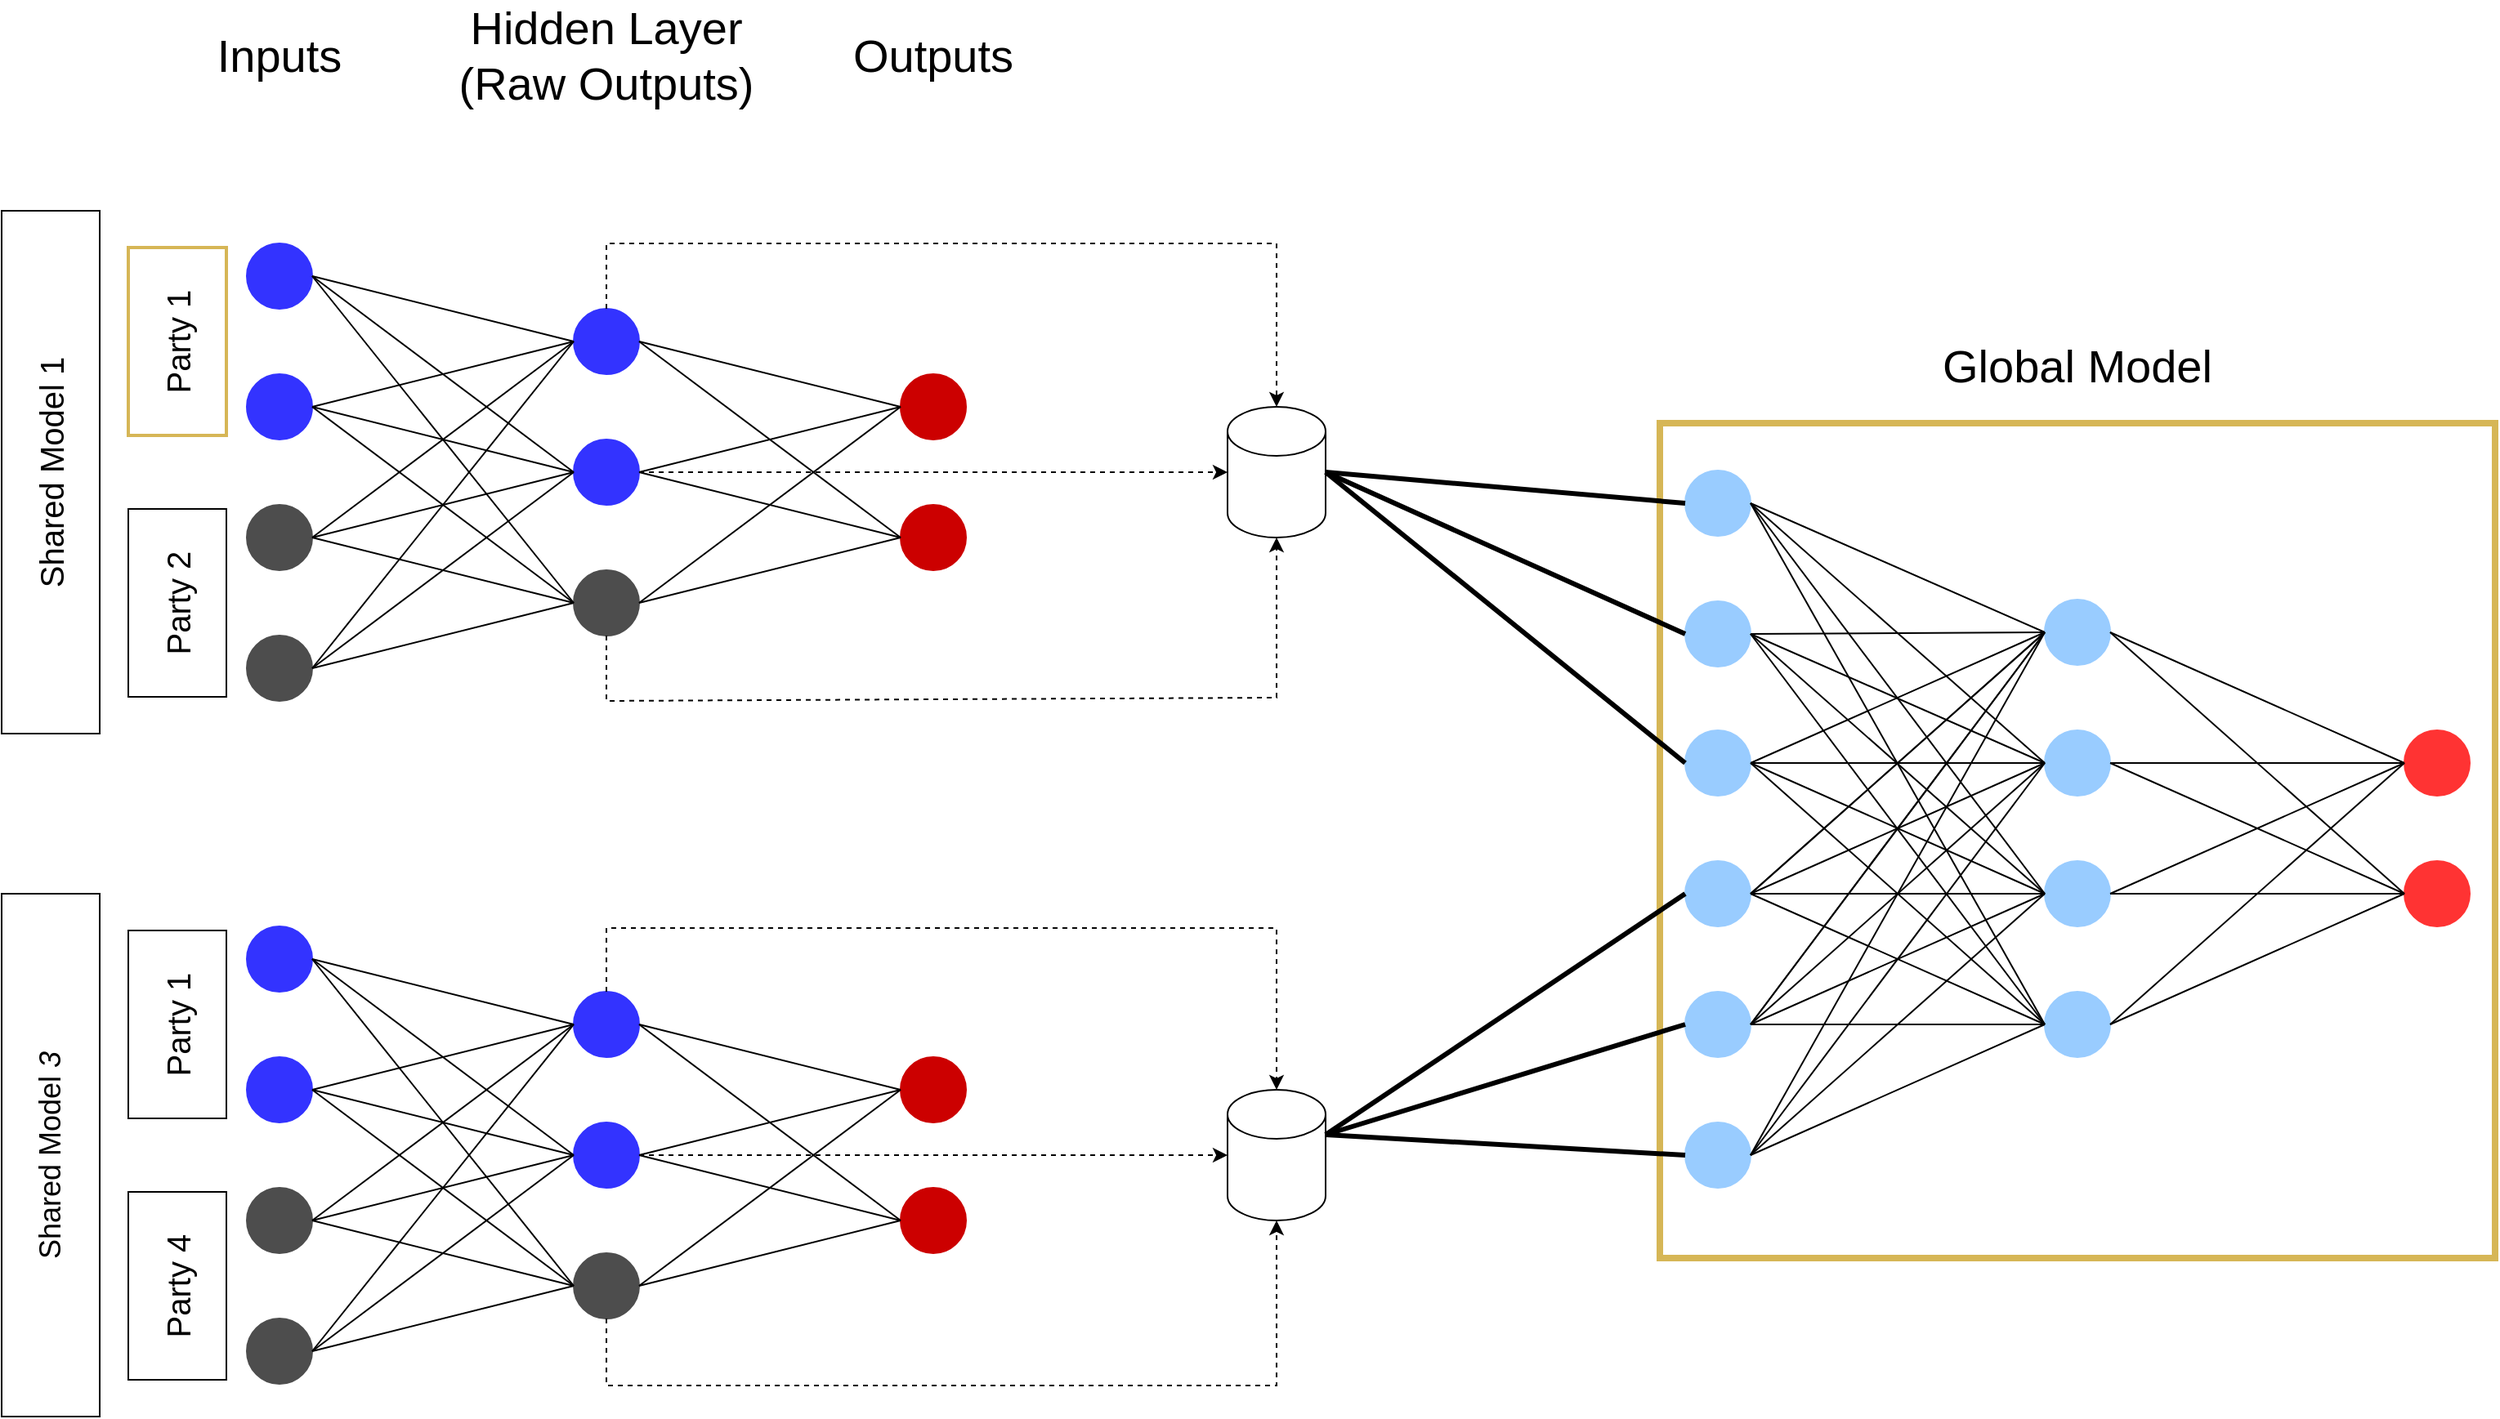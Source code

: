 <mxfile version="26.0.16">
  <diagram name="Page-1" id="Dd2k6ZitIPzUoGSmlqJK">
    <mxGraphModel dx="3420" dy="2307" grid="1" gridSize="10" guides="1" tooltips="1" connect="1" arrows="1" fold="1" page="1" pageScale="1" pageWidth="827" pageHeight="1169" math="0" shadow="0">
      <root>
        <mxCell id="0" />
        <mxCell id="1" parent="0" />
        <mxCell id="fZSX2Tx-VuzL_oRfiSZg-1" value="" style="ellipse;whiteSpace=wrap;html=1;aspect=fixed;strokeColor=#4D4D4D;fillColor=#4D4D4D;" parent="1" vertex="1">
          <mxGeometry x="160" y="499" width="40" height="40" as="geometry" />
        </mxCell>
        <mxCell id="fZSX2Tx-VuzL_oRfiSZg-3" value="" style="ellipse;whiteSpace=wrap;html=1;aspect=fixed;strokeColor=#3333FF;fillColor=#3333FF;" parent="1" vertex="1">
          <mxGeometry x="160" y="339" width="40" height="40" as="geometry" />
        </mxCell>
        <mxCell id="fZSX2Tx-VuzL_oRfiSZg-4" value="" style="ellipse;whiteSpace=wrap;html=1;aspect=fixed;strokeColor=#3333FF;fillColor=#3333FF;" parent="1" vertex="1">
          <mxGeometry x="160" y="419" width="40" height="40" as="geometry" />
        </mxCell>
        <mxCell id="fZSX2Tx-VuzL_oRfiSZg-5" value="" style="ellipse;whiteSpace=wrap;html=1;aspect=fixed;strokeColor=#4D4D4D;fillColor=#4D4D4D;" parent="1" vertex="1">
          <mxGeometry x="160" y="579" width="40" height="40" as="geometry" />
        </mxCell>
        <mxCell id="fZSX2Tx-VuzL_oRfiSZg-7" value="" style="ellipse;whiteSpace=wrap;html=1;aspect=fixed;strokeColor=#3333FF;fillColor=#3333FF;" parent="1" vertex="1">
          <mxGeometry x="360" y="459" width="40" height="40" as="geometry" />
        </mxCell>
        <mxCell id="fZSX2Tx-VuzL_oRfiSZg-8" value="" style="ellipse;whiteSpace=wrap;html=1;aspect=fixed;strokeColor=#3333FF;fillColor=#3333FF;" parent="1" vertex="1">
          <mxGeometry x="360" y="379" width="40" height="40" as="geometry" />
        </mxCell>
        <mxCell id="fZSX2Tx-VuzL_oRfiSZg-10" value="" style="ellipse;whiteSpace=wrap;html=1;aspect=fixed;strokeColor=#4D4D4D;fillColor=#4D4D4D;" parent="1" vertex="1">
          <mxGeometry x="360" y="539" width="40" height="40" as="geometry" />
        </mxCell>
        <mxCell id="fZSX2Tx-VuzL_oRfiSZg-11" value="" style="ellipse;whiteSpace=wrap;html=1;aspect=fixed;strokeColor=#CC0000;fillColor=#CC0000;" parent="1" vertex="1">
          <mxGeometry x="560" y="419" width="40" height="40" as="geometry" />
        </mxCell>
        <mxCell id="fZSX2Tx-VuzL_oRfiSZg-12" value="" style="ellipse;whiteSpace=wrap;html=1;aspect=fixed;strokeColor=#CC0000;fillColor=#CC0000;" parent="1" vertex="1">
          <mxGeometry x="560" y="499" width="40" height="40" as="geometry" />
        </mxCell>
        <mxCell id="fZSX2Tx-VuzL_oRfiSZg-13" style="rounded=0;orthogonalLoop=1;jettySize=auto;html=1;exitX=1;exitY=0.5;exitDx=0;exitDy=0;entryX=0;entryY=0.5;entryDx=0;entryDy=0;endArrow=none;startFill=0;" parent="1" source="fZSX2Tx-VuzL_oRfiSZg-3" target="fZSX2Tx-VuzL_oRfiSZg-8" edge="1">
          <mxGeometry relative="1" as="geometry">
            <mxPoint x="210" y="369" as="sourcePoint" />
            <mxPoint x="330" y="329" as="targetPoint" />
          </mxGeometry>
        </mxCell>
        <mxCell id="fZSX2Tx-VuzL_oRfiSZg-14" style="rounded=0;orthogonalLoop=1;jettySize=auto;html=1;exitX=1;exitY=0.5;exitDx=0;exitDy=0;entryX=0;entryY=0.5;entryDx=0;entryDy=0;endArrow=none;startFill=0;" parent="1" source="fZSX2Tx-VuzL_oRfiSZg-3" target="fZSX2Tx-VuzL_oRfiSZg-7" edge="1">
          <mxGeometry relative="1" as="geometry">
            <mxPoint x="210" y="369" as="sourcePoint" />
            <mxPoint x="330" y="409" as="targetPoint" />
          </mxGeometry>
        </mxCell>
        <mxCell id="fZSX2Tx-VuzL_oRfiSZg-17" style="rounded=0;orthogonalLoop=1;jettySize=auto;html=1;exitX=1;exitY=0.5;exitDx=0;exitDy=0;entryX=0;entryY=0.5;entryDx=0;entryDy=0;endArrow=none;startFill=0;" parent="1" source="fZSX2Tx-VuzL_oRfiSZg-3" target="fZSX2Tx-VuzL_oRfiSZg-10" edge="1">
          <mxGeometry relative="1" as="geometry">
            <mxPoint x="230" y="389" as="sourcePoint" />
            <mxPoint x="350" y="509" as="targetPoint" />
          </mxGeometry>
        </mxCell>
        <mxCell id="fZSX2Tx-VuzL_oRfiSZg-18" style="rounded=0;orthogonalLoop=1;jettySize=auto;html=1;exitX=0;exitY=0.5;exitDx=0;exitDy=0;entryX=1;entryY=0.5;entryDx=0;entryDy=0;endArrow=none;startFill=0;" parent="1" source="fZSX2Tx-VuzL_oRfiSZg-8" target="fZSX2Tx-VuzL_oRfiSZg-1" edge="1">
          <mxGeometry relative="1" as="geometry">
            <mxPoint x="240" y="399" as="sourcePoint" />
            <mxPoint x="360" y="519" as="targetPoint" />
          </mxGeometry>
        </mxCell>
        <mxCell id="fZSX2Tx-VuzL_oRfiSZg-20" style="rounded=0;orthogonalLoop=1;jettySize=auto;html=1;exitX=0;exitY=0.5;exitDx=0;exitDy=0;entryX=1;entryY=0.5;entryDx=0;entryDy=0;endArrow=none;startFill=0;" parent="1" source="fZSX2Tx-VuzL_oRfiSZg-8" target="fZSX2Tx-VuzL_oRfiSZg-5" edge="1">
          <mxGeometry relative="1" as="geometry">
            <mxPoint x="330" y="329" as="sourcePoint" />
            <mxPoint x="210" y="609" as="targetPoint" />
          </mxGeometry>
        </mxCell>
        <mxCell id="fZSX2Tx-VuzL_oRfiSZg-22" style="rounded=0;orthogonalLoop=1;jettySize=auto;html=1;exitX=0;exitY=0.5;exitDx=0;exitDy=0;endArrow=none;startFill=0;entryX=1;entryY=0.5;entryDx=0;entryDy=0;" parent="1" source="fZSX2Tx-VuzL_oRfiSZg-7" target="fZSX2Tx-VuzL_oRfiSZg-5" edge="1">
          <mxGeometry relative="1" as="geometry">
            <mxPoint x="340" y="419" as="sourcePoint" />
            <mxPoint x="200" y="599" as="targetPoint" />
          </mxGeometry>
        </mxCell>
        <mxCell id="fZSX2Tx-VuzL_oRfiSZg-23" style="rounded=0;orthogonalLoop=1;jettySize=auto;html=1;exitX=0;exitY=0.5;exitDx=0;exitDy=0;entryX=1;entryY=0.5;entryDx=0;entryDy=0;endArrow=none;startFill=0;" parent="1" source="fZSX2Tx-VuzL_oRfiSZg-7" target="fZSX2Tx-VuzL_oRfiSZg-1" edge="1">
          <mxGeometry relative="1" as="geometry">
            <mxPoint x="330" y="409" as="sourcePoint" />
            <mxPoint x="210" y="529" as="targetPoint" />
          </mxGeometry>
        </mxCell>
        <mxCell id="fZSX2Tx-VuzL_oRfiSZg-25" style="rounded=0;orthogonalLoop=1;jettySize=auto;html=1;exitX=1;exitY=0.5;exitDx=0;exitDy=0;endArrow=none;startFill=0;entryX=0;entryY=0.5;entryDx=0;entryDy=0;" parent="1" source="fZSX2Tx-VuzL_oRfiSZg-4" target="fZSX2Tx-VuzL_oRfiSZg-8" edge="1">
          <mxGeometry relative="1" as="geometry">
            <mxPoint x="210" y="449" as="sourcePoint" />
            <mxPoint x="330" y="329" as="targetPoint" />
          </mxGeometry>
        </mxCell>
        <mxCell id="fZSX2Tx-VuzL_oRfiSZg-26" style="rounded=0;orthogonalLoop=1;jettySize=auto;html=1;exitX=1;exitY=0.5;exitDx=0;exitDy=0;endArrow=none;startFill=0;entryX=0;entryY=0.5;entryDx=0;entryDy=0;" parent="1" source="fZSX2Tx-VuzL_oRfiSZg-4" target="fZSX2Tx-VuzL_oRfiSZg-7" edge="1">
          <mxGeometry relative="1" as="geometry">
            <mxPoint x="210" y="449" as="sourcePoint" />
            <mxPoint x="330" y="409" as="targetPoint" />
          </mxGeometry>
        </mxCell>
        <mxCell id="fZSX2Tx-VuzL_oRfiSZg-27" style="rounded=0;orthogonalLoop=1;jettySize=auto;html=1;exitX=1;exitY=0.5;exitDx=0;exitDy=0;endArrow=none;startFill=0;entryX=0;entryY=0.5;entryDx=0;entryDy=0;" parent="1" source="fZSX2Tx-VuzL_oRfiSZg-4" target="fZSX2Tx-VuzL_oRfiSZg-10" edge="1">
          <mxGeometry relative="1" as="geometry">
            <mxPoint x="210" y="449" as="sourcePoint" />
            <mxPoint x="330" y="489" as="targetPoint" />
          </mxGeometry>
        </mxCell>
        <mxCell id="fZSX2Tx-VuzL_oRfiSZg-29" style="rounded=0;orthogonalLoop=1;jettySize=auto;html=1;endArrow=none;startFill=0;entryX=1;entryY=0.5;entryDx=0;entryDy=0;exitX=0;exitY=0.5;exitDx=0;exitDy=0;" parent="1" source="fZSX2Tx-VuzL_oRfiSZg-10" target="fZSX2Tx-VuzL_oRfiSZg-5" edge="1">
          <mxGeometry relative="1" as="geometry">
            <mxPoint x="330" y="649" as="sourcePoint" />
            <mxPoint x="200" y="599" as="targetPoint" />
          </mxGeometry>
        </mxCell>
        <mxCell id="fZSX2Tx-VuzL_oRfiSZg-30" style="rounded=0;orthogonalLoop=1;jettySize=auto;html=1;exitX=0;exitY=0.5;exitDx=0;exitDy=0;entryX=1;entryY=0.5;entryDx=0;entryDy=0;endArrow=none;startFill=0;" parent="1" source="fZSX2Tx-VuzL_oRfiSZg-10" target="fZSX2Tx-VuzL_oRfiSZg-1" edge="1">
          <mxGeometry relative="1" as="geometry">
            <mxPoint x="330" y="489" as="sourcePoint" />
            <mxPoint x="210" y="529" as="targetPoint" />
          </mxGeometry>
        </mxCell>
        <mxCell id="fZSX2Tx-VuzL_oRfiSZg-34" style="rounded=0;orthogonalLoop=1;jettySize=auto;html=1;exitX=1;exitY=0.5;exitDx=0;exitDy=0;entryX=0;entryY=0.5;entryDx=0;entryDy=0;endArrow=none;startFill=0;" parent="1" source="fZSX2Tx-VuzL_oRfiSZg-8" target="fZSX2Tx-VuzL_oRfiSZg-11" edge="1">
          <mxGeometry relative="1" as="geometry">
            <mxPoint x="410" y="329" as="sourcePoint" />
            <mxPoint x="530" y="529" as="targetPoint" />
          </mxGeometry>
        </mxCell>
        <mxCell id="fZSX2Tx-VuzL_oRfiSZg-35" style="rounded=0;orthogonalLoop=1;jettySize=auto;html=1;exitX=1;exitY=0.5;exitDx=0;exitDy=0;entryX=0;entryY=0.5;entryDx=0;entryDy=0;endArrow=none;startFill=0;" parent="1" source="fZSX2Tx-VuzL_oRfiSZg-8" target="fZSX2Tx-VuzL_oRfiSZg-12" edge="1">
          <mxGeometry relative="1" as="geometry">
            <mxPoint x="410" y="409" as="sourcePoint" />
            <mxPoint x="530" y="449" as="targetPoint" />
          </mxGeometry>
        </mxCell>
        <mxCell id="fZSX2Tx-VuzL_oRfiSZg-36" style="rounded=0;orthogonalLoop=1;jettySize=auto;html=1;exitX=1;exitY=0.5;exitDx=0;exitDy=0;entryX=0;entryY=0.5;entryDx=0;entryDy=0;endArrow=none;startFill=0;" parent="1" source="fZSX2Tx-VuzL_oRfiSZg-7" target="fZSX2Tx-VuzL_oRfiSZg-11" edge="1">
          <mxGeometry relative="1" as="geometry">
            <mxPoint x="410" y="409" as="sourcePoint" />
            <mxPoint x="530" y="529" as="targetPoint" />
          </mxGeometry>
        </mxCell>
        <mxCell id="fZSX2Tx-VuzL_oRfiSZg-37" style="rounded=0;orthogonalLoop=1;jettySize=auto;html=1;exitX=1;exitY=0.5;exitDx=0;exitDy=0;entryX=0;entryY=0.5;entryDx=0;entryDy=0;endArrow=none;startFill=0;" parent="1" source="fZSX2Tx-VuzL_oRfiSZg-10" target="fZSX2Tx-VuzL_oRfiSZg-12" edge="1">
          <mxGeometry relative="1" as="geometry">
            <mxPoint x="410" y="489" as="sourcePoint" />
            <mxPoint x="530" y="449" as="targetPoint" />
          </mxGeometry>
        </mxCell>
        <mxCell id="fZSX2Tx-VuzL_oRfiSZg-38" style="rounded=0;orthogonalLoop=1;jettySize=auto;html=1;exitX=1;exitY=0.5;exitDx=0;exitDy=0;entryX=0;entryY=0.5;entryDx=0;entryDy=0;endArrow=none;startFill=0;" parent="1" source="fZSX2Tx-VuzL_oRfiSZg-10" target="fZSX2Tx-VuzL_oRfiSZg-11" edge="1">
          <mxGeometry relative="1" as="geometry">
            <mxPoint x="410" y="569" as="sourcePoint" />
            <mxPoint x="530" y="529" as="targetPoint" />
          </mxGeometry>
        </mxCell>
        <mxCell id="fZSX2Tx-VuzL_oRfiSZg-39" style="rounded=0;orthogonalLoop=1;jettySize=auto;html=1;exitX=1;exitY=0.5;exitDx=0;exitDy=0;entryX=0;entryY=0.5;entryDx=0;entryDy=0;endArrow=none;startFill=0;" parent="1" source="fZSX2Tx-VuzL_oRfiSZg-7" target="fZSX2Tx-VuzL_oRfiSZg-12" edge="1">
          <mxGeometry relative="1" as="geometry">
            <mxPoint x="410" y="489" as="sourcePoint" />
            <mxPoint x="530" y="449" as="targetPoint" />
          </mxGeometry>
        </mxCell>
        <mxCell id="fZSX2Tx-VuzL_oRfiSZg-42" value="&lt;font style=&quot;font-size: 20px;&quot;&gt;Shared Model 1&lt;/font&gt;" style="rounded=0;whiteSpace=wrap;html=1;rotation=-90;" parent="1" vertex="1">
          <mxGeometry x="-120" y="449" width="320" height="60" as="geometry" />
        </mxCell>
        <mxCell id="fZSX2Tx-VuzL_oRfiSZg-43" value="&lt;font style=&quot;font-size: 20px;&quot;&gt;Party 1&lt;/font&gt;" style="rounded=0;whiteSpace=wrap;html=1;rotation=-90;strokeColor=#D6B656;strokeWidth=2;" parent="1" vertex="1">
          <mxGeometry x="60" y="369" width="115" height="60" as="geometry" />
        </mxCell>
        <mxCell id="fZSX2Tx-VuzL_oRfiSZg-44" value="&lt;font style=&quot;font-size: 20px;&quot;&gt;Party 2&lt;/font&gt;" style="rounded=0;whiteSpace=wrap;html=1;rotation=-90;" parent="1" vertex="1">
          <mxGeometry x="60" y="529" width="115" height="60" as="geometry" />
        </mxCell>
        <mxCell id="fZSX2Tx-VuzL_oRfiSZg-105" value="" style="ellipse;whiteSpace=wrap;html=1;aspect=fixed;strokeColor=#99CCFF;fillColor=#99CCFF;" parent="1" vertex="1">
          <mxGeometry x="1260" y="717" width="40" height="40" as="geometry" />
        </mxCell>
        <mxCell id="fZSX2Tx-VuzL_oRfiSZg-108" value="" style="ellipse;whiteSpace=wrap;html=1;aspect=fixed;strokeColor=#99CCFF;fillColor=#99CCFF;" parent="1" vertex="1">
          <mxGeometry x="1260" y="797" width="40" height="40" as="geometry" />
        </mxCell>
        <mxCell id="fZSX2Tx-VuzL_oRfiSZg-109" value="" style="ellipse;whiteSpace=wrap;html=1;aspect=fixed;strokeColor=#FF3333;fillColor=#FF3333;" parent="1" vertex="1">
          <mxGeometry x="1480" y="637" width="40" height="40" as="geometry" />
        </mxCell>
        <mxCell id="fZSX2Tx-VuzL_oRfiSZg-110" value="" style="ellipse;whiteSpace=wrap;html=1;aspect=fixed;strokeColor=#FF3333;fillColor=#FF3333;" parent="1" vertex="1">
          <mxGeometry x="1480" y="717" width="40" height="40" as="geometry" />
        </mxCell>
        <mxCell id="fZSX2Tx-VuzL_oRfiSZg-119" style="rounded=0;orthogonalLoop=1;jettySize=auto;html=1;exitX=1;exitY=0.5;exitDx=0;exitDy=0;entryX=0;entryY=0.5;entryDx=0;entryDy=0;endArrow=none;startFill=0;" parent="1" source="fZSX2Tx-VuzL_oRfiSZg-105" target="fZSX2Tx-VuzL_oRfiSZg-109" edge="1">
          <mxGeometry relative="1" as="geometry">
            <mxPoint x="1360" y="768" as="sourcePoint" />
            <mxPoint x="1500.0" y="767" as="targetPoint" />
          </mxGeometry>
        </mxCell>
        <mxCell id="fZSX2Tx-VuzL_oRfiSZg-120" style="rounded=0;orthogonalLoop=1;jettySize=auto;html=1;exitX=1;exitY=0.5;exitDx=0;exitDy=0;entryX=0;entryY=0.5;entryDx=0;entryDy=0;endArrow=none;startFill=0;" parent="1" source="fZSX2Tx-VuzL_oRfiSZg-105" target="fZSX2Tx-VuzL_oRfiSZg-110" edge="1">
          <mxGeometry relative="1" as="geometry">
            <mxPoint x="1310" y="779" as="sourcePoint" />
            <mxPoint x="1500.0" y="847" as="targetPoint" />
          </mxGeometry>
        </mxCell>
        <mxCell id="fZSX2Tx-VuzL_oRfiSZg-121" style="rounded=0;orthogonalLoop=1;jettySize=auto;html=1;exitX=1;exitY=0.5;exitDx=0;exitDy=0;entryX=0;entryY=0.5;entryDx=0;entryDy=0;endArrow=none;startFill=0;" parent="1" source="fZSX2Tx-VuzL_oRfiSZg-108" target="fZSX2Tx-VuzL_oRfiSZg-109" edge="1">
          <mxGeometry relative="1" as="geometry">
            <mxPoint x="1310" y="779" as="sourcePoint" />
            <mxPoint x="1500.0" y="767" as="targetPoint" />
          </mxGeometry>
        </mxCell>
        <mxCell id="fZSX2Tx-VuzL_oRfiSZg-122" style="rounded=0;orthogonalLoop=1;jettySize=auto;html=1;exitX=1;exitY=0.5;exitDx=0;exitDy=0;entryX=0;entryY=0.5;entryDx=0;entryDy=0;endArrow=none;startFill=0;" parent="1" source="fZSX2Tx-VuzL_oRfiSZg-108" target="fZSX2Tx-VuzL_oRfiSZg-110" edge="1">
          <mxGeometry relative="1" as="geometry">
            <mxPoint x="1310" y="859" as="sourcePoint" />
            <mxPoint x="1500.0" y="847" as="targetPoint" />
          </mxGeometry>
        </mxCell>
        <mxCell id="fZSX2Tx-VuzL_oRfiSZg-135" value="&lt;font style=&quot;font-size: 28px;&quot;&gt;Inputs&lt;/font&gt;" style="text;html=1;align=center;verticalAlign=middle;whiteSpace=wrap;rounded=0;" parent="1" vertex="1">
          <mxGeometry x="150" y="209" width="60" height="30" as="geometry" />
        </mxCell>
        <mxCell id="fZSX2Tx-VuzL_oRfiSZg-136" value="&lt;font style=&quot;font-size: 28px;&quot;&gt;Hidden Layer (Raw Outputs)&lt;/font&gt;" style="text;html=1;align=center;verticalAlign=middle;whiteSpace=wrap;rounded=0;" parent="1" vertex="1">
          <mxGeometry x="280" y="209" width="200" height="30" as="geometry" />
        </mxCell>
        <mxCell id="fZSX2Tx-VuzL_oRfiSZg-137" value="&lt;font style=&quot;font-size: 28px;&quot;&gt;Outputs&lt;/font&gt;" style="text;html=1;align=center;verticalAlign=middle;whiteSpace=wrap;rounded=0;" parent="1" vertex="1">
          <mxGeometry x="485" y="209" width="190" height="30" as="geometry" />
        </mxCell>
        <mxCell id="fZSX2Tx-VuzL_oRfiSZg-138" value="" style="whiteSpace=wrap;html=1;aspect=fixed;fillColor=none;strokeColor=#d6b656;strokeWidth=4;" parent="1" vertex="1">
          <mxGeometry x="1024.5" y="449" width="511" height="511" as="geometry" />
        </mxCell>
        <mxCell id="fZSX2Tx-VuzL_oRfiSZg-139" value="&lt;span style=&quot;font-size: 28px;&quot;&gt;Global Model&lt;/span&gt;" style="text;html=1;align=center;verticalAlign=middle;whiteSpace=wrap;rounded=0;" parent="1" vertex="1">
          <mxGeometry x="1185" y="399" width="190" height="30" as="geometry" />
        </mxCell>
        <mxCell id="fZSX2Tx-VuzL_oRfiSZg-149" value="" style="ellipse;whiteSpace=wrap;html=1;aspect=fixed;strokeColor=#4D4D4D;fillColor=#4D4D4D;" parent="1" vertex="1">
          <mxGeometry x="160" y="917" width="40" height="40" as="geometry" />
        </mxCell>
        <mxCell id="fZSX2Tx-VuzL_oRfiSZg-151" value="" style="ellipse;whiteSpace=wrap;html=1;aspect=fixed;strokeColor=#3333FF;fillColor=#3333FF;" parent="1" vertex="1">
          <mxGeometry x="160" y="757" width="40" height="40" as="geometry" />
        </mxCell>
        <mxCell id="fZSX2Tx-VuzL_oRfiSZg-152" value="" style="ellipse;whiteSpace=wrap;html=1;aspect=fixed;strokeColor=#3333FF;fillColor=#3333FF;" parent="1" vertex="1">
          <mxGeometry x="160" y="837" width="40" height="40" as="geometry" />
        </mxCell>
        <mxCell id="fZSX2Tx-VuzL_oRfiSZg-153" value="" style="ellipse;whiteSpace=wrap;html=1;aspect=fixed;strokeColor=#4D4D4D;fillColor=#4D4D4D;" parent="1" vertex="1">
          <mxGeometry x="160" y="997" width="40" height="40" as="geometry" />
        </mxCell>
        <mxCell id="fZSX2Tx-VuzL_oRfiSZg-155" value="" style="ellipse;whiteSpace=wrap;html=1;aspect=fixed;strokeColor=#3333FF;fillColor=#3333FF;" parent="1" vertex="1">
          <mxGeometry x="360" y="877" width="40" height="40" as="geometry" />
        </mxCell>
        <mxCell id="fZSX2Tx-VuzL_oRfiSZg-156" value="" style="ellipse;whiteSpace=wrap;html=1;aspect=fixed;strokeColor=#3333FF;fillColor=#3333FF;" parent="1" vertex="1">
          <mxGeometry x="360" y="797" width="40" height="40" as="geometry" />
        </mxCell>
        <mxCell id="fZSX2Tx-VuzL_oRfiSZg-158" value="" style="ellipse;whiteSpace=wrap;html=1;aspect=fixed;strokeColor=#4D4D4D;fillColor=#4D4D4D;" parent="1" vertex="1">
          <mxGeometry x="360" y="957" width="40" height="40" as="geometry" />
        </mxCell>
        <mxCell id="fZSX2Tx-VuzL_oRfiSZg-159" value="" style="ellipse;whiteSpace=wrap;html=1;aspect=fixed;strokeColor=#CC0000;fillColor=#CC0000;" parent="1" vertex="1">
          <mxGeometry x="560" y="837" width="40" height="40" as="geometry" />
        </mxCell>
        <mxCell id="fZSX2Tx-VuzL_oRfiSZg-160" value="" style="ellipse;whiteSpace=wrap;html=1;aspect=fixed;strokeColor=#CC0000;fillColor=#CC0000;" parent="1" vertex="1">
          <mxGeometry x="560" y="917" width="40" height="40" as="geometry" />
        </mxCell>
        <mxCell id="fZSX2Tx-VuzL_oRfiSZg-161" style="rounded=0;orthogonalLoop=1;jettySize=auto;html=1;exitX=1;exitY=0.5;exitDx=0;exitDy=0;entryX=0;entryY=0.5;entryDx=0;entryDy=0;endArrow=none;startFill=0;" parent="1" source="fZSX2Tx-VuzL_oRfiSZg-151" target="fZSX2Tx-VuzL_oRfiSZg-156" edge="1">
          <mxGeometry relative="1" as="geometry">
            <mxPoint x="210" y="787" as="sourcePoint" />
            <mxPoint x="330" y="747" as="targetPoint" />
          </mxGeometry>
        </mxCell>
        <mxCell id="fZSX2Tx-VuzL_oRfiSZg-162" style="rounded=0;orthogonalLoop=1;jettySize=auto;html=1;exitX=1;exitY=0.5;exitDx=0;exitDy=0;entryX=0;entryY=0.5;entryDx=0;entryDy=0;endArrow=none;startFill=0;" parent="1" source="fZSX2Tx-VuzL_oRfiSZg-151" target="fZSX2Tx-VuzL_oRfiSZg-155" edge="1">
          <mxGeometry relative="1" as="geometry">
            <mxPoint x="210" y="787" as="sourcePoint" />
            <mxPoint x="330" y="827" as="targetPoint" />
          </mxGeometry>
        </mxCell>
        <mxCell id="fZSX2Tx-VuzL_oRfiSZg-165" style="rounded=0;orthogonalLoop=1;jettySize=auto;html=1;exitX=1;exitY=0.5;exitDx=0;exitDy=0;entryX=0;entryY=0.5;entryDx=0;entryDy=0;endArrow=none;startFill=0;" parent="1" source="fZSX2Tx-VuzL_oRfiSZg-151" target="fZSX2Tx-VuzL_oRfiSZg-158" edge="1">
          <mxGeometry relative="1" as="geometry">
            <mxPoint x="230" y="807" as="sourcePoint" />
            <mxPoint x="350" y="927" as="targetPoint" />
          </mxGeometry>
        </mxCell>
        <mxCell id="fZSX2Tx-VuzL_oRfiSZg-166" style="rounded=0;orthogonalLoop=1;jettySize=auto;html=1;exitX=0;exitY=0.5;exitDx=0;exitDy=0;entryX=1;entryY=0.5;entryDx=0;entryDy=0;endArrow=none;startFill=0;" parent="1" source="fZSX2Tx-VuzL_oRfiSZg-156" target="fZSX2Tx-VuzL_oRfiSZg-149" edge="1">
          <mxGeometry relative="1" as="geometry">
            <mxPoint x="240" y="817" as="sourcePoint" />
            <mxPoint x="360" y="937" as="targetPoint" />
          </mxGeometry>
        </mxCell>
        <mxCell id="fZSX2Tx-VuzL_oRfiSZg-168" style="rounded=0;orthogonalLoop=1;jettySize=auto;html=1;exitX=0;exitY=0.5;exitDx=0;exitDy=0;entryX=1;entryY=0.5;entryDx=0;entryDy=0;endArrow=none;startFill=0;" parent="1" source="fZSX2Tx-VuzL_oRfiSZg-156" target="fZSX2Tx-VuzL_oRfiSZg-153" edge="1">
          <mxGeometry relative="1" as="geometry">
            <mxPoint x="330" y="747" as="sourcePoint" />
            <mxPoint x="210" y="1027" as="targetPoint" />
          </mxGeometry>
        </mxCell>
        <mxCell id="fZSX2Tx-VuzL_oRfiSZg-170" style="rounded=0;orthogonalLoop=1;jettySize=auto;html=1;exitX=0;exitY=0.5;exitDx=0;exitDy=0;endArrow=none;startFill=0;entryX=1;entryY=0.5;entryDx=0;entryDy=0;" parent="1" source="fZSX2Tx-VuzL_oRfiSZg-155" target="fZSX2Tx-VuzL_oRfiSZg-153" edge="1">
          <mxGeometry relative="1" as="geometry">
            <mxPoint x="340" y="837" as="sourcePoint" />
            <mxPoint x="200" y="1017" as="targetPoint" />
          </mxGeometry>
        </mxCell>
        <mxCell id="fZSX2Tx-VuzL_oRfiSZg-171" style="rounded=0;orthogonalLoop=1;jettySize=auto;html=1;exitX=0;exitY=0.5;exitDx=0;exitDy=0;entryX=1;entryY=0.5;entryDx=0;entryDy=0;endArrow=none;startFill=0;" parent="1" source="fZSX2Tx-VuzL_oRfiSZg-155" target="fZSX2Tx-VuzL_oRfiSZg-149" edge="1">
          <mxGeometry relative="1" as="geometry">
            <mxPoint x="330" y="827" as="sourcePoint" />
            <mxPoint x="210" y="947" as="targetPoint" />
          </mxGeometry>
        </mxCell>
        <mxCell id="fZSX2Tx-VuzL_oRfiSZg-173" style="rounded=0;orthogonalLoop=1;jettySize=auto;html=1;exitX=1;exitY=0.5;exitDx=0;exitDy=0;endArrow=none;startFill=0;entryX=0;entryY=0.5;entryDx=0;entryDy=0;" parent="1" source="fZSX2Tx-VuzL_oRfiSZg-152" target="fZSX2Tx-VuzL_oRfiSZg-156" edge="1">
          <mxGeometry relative="1" as="geometry">
            <mxPoint x="210" y="867" as="sourcePoint" />
            <mxPoint x="330" y="747" as="targetPoint" />
          </mxGeometry>
        </mxCell>
        <mxCell id="fZSX2Tx-VuzL_oRfiSZg-174" style="rounded=0;orthogonalLoop=1;jettySize=auto;html=1;exitX=1;exitY=0.5;exitDx=0;exitDy=0;endArrow=none;startFill=0;entryX=0;entryY=0.5;entryDx=0;entryDy=0;" parent="1" source="fZSX2Tx-VuzL_oRfiSZg-152" target="fZSX2Tx-VuzL_oRfiSZg-155" edge="1">
          <mxGeometry relative="1" as="geometry">
            <mxPoint x="210" y="867" as="sourcePoint" />
            <mxPoint x="330" y="827" as="targetPoint" />
          </mxGeometry>
        </mxCell>
        <mxCell id="fZSX2Tx-VuzL_oRfiSZg-175" style="rounded=0;orthogonalLoop=1;jettySize=auto;html=1;exitX=1;exitY=0.5;exitDx=0;exitDy=0;endArrow=none;startFill=0;entryX=0;entryY=0.5;entryDx=0;entryDy=0;" parent="1" source="fZSX2Tx-VuzL_oRfiSZg-152" target="fZSX2Tx-VuzL_oRfiSZg-158" edge="1">
          <mxGeometry relative="1" as="geometry">
            <mxPoint x="210" y="867" as="sourcePoint" />
            <mxPoint x="330" y="907" as="targetPoint" />
          </mxGeometry>
        </mxCell>
        <mxCell id="fZSX2Tx-VuzL_oRfiSZg-177" style="rounded=0;orthogonalLoop=1;jettySize=auto;html=1;endArrow=none;startFill=0;entryX=1;entryY=0.5;entryDx=0;entryDy=0;exitX=0;exitY=0.5;exitDx=0;exitDy=0;" parent="1" source="fZSX2Tx-VuzL_oRfiSZg-158" target="fZSX2Tx-VuzL_oRfiSZg-153" edge="1">
          <mxGeometry relative="1" as="geometry">
            <mxPoint x="330" y="1067" as="sourcePoint" />
            <mxPoint x="200" y="1017" as="targetPoint" />
          </mxGeometry>
        </mxCell>
        <mxCell id="fZSX2Tx-VuzL_oRfiSZg-178" style="rounded=0;orthogonalLoop=1;jettySize=auto;html=1;exitX=0;exitY=0.5;exitDx=0;exitDy=0;entryX=1;entryY=0.5;entryDx=0;entryDy=0;endArrow=none;startFill=0;" parent="1" source="fZSX2Tx-VuzL_oRfiSZg-158" target="fZSX2Tx-VuzL_oRfiSZg-149" edge="1">
          <mxGeometry relative="1" as="geometry">
            <mxPoint x="330" y="907" as="sourcePoint" />
            <mxPoint x="210" y="947" as="targetPoint" />
          </mxGeometry>
        </mxCell>
        <mxCell id="fZSX2Tx-VuzL_oRfiSZg-182" style="rounded=0;orthogonalLoop=1;jettySize=auto;html=1;exitX=1;exitY=0.5;exitDx=0;exitDy=0;entryX=0;entryY=0.5;entryDx=0;entryDy=0;endArrow=none;startFill=0;" parent="1" source="fZSX2Tx-VuzL_oRfiSZg-156" target="fZSX2Tx-VuzL_oRfiSZg-159" edge="1">
          <mxGeometry relative="1" as="geometry">
            <mxPoint x="410" y="708" as="sourcePoint" />
            <mxPoint x="530" y="908" as="targetPoint" />
          </mxGeometry>
        </mxCell>
        <mxCell id="fZSX2Tx-VuzL_oRfiSZg-183" style="rounded=0;orthogonalLoop=1;jettySize=auto;html=1;exitX=1;exitY=0.5;exitDx=0;exitDy=0;entryX=0;entryY=0.5;entryDx=0;entryDy=0;endArrow=none;startFill=0;" parent="1" source="fZSX2Tx-VuzL_oRfiSZg-156" target="fZSX2Tx-VuzL_oRfiSZg-160" edge="1">
          <mxGeometry relative="1" as="geometry">
            <mxPoint x="410" y="788" as="sourcePoint" />
            <mxPoint x="530" y="828" as="targetPoint" />
          </mxGeometry>
        </mxCell>
        <mxCell id="fZSX2Tx-VuzL_oRfiSZg-184" style="rounded=0;orthogonalLoop=1;jettySize=auto;html=1;exitX=1;exitY=0.5;exitDx=0;exitDy=0;entryX=0;entryY=0.5;entryDx=0;entryDy=0;endArrow=none;startFill=0;" parent="1" source="fZSX2Tx-VuzL_oRfiSZg-155" target="fZSX2Tx-VuzL_oRfiSZg-159" edge="1">
          <mxGeometry relative="1" as="geometry">
            <mxPoint x="410" y="788" as="sourcePoint" />
            <mxPoint x="530" y="908" as="targetPoint" />
          </mxGeometry>
        </mxCell>
        <mxCell id="fZSX2Tx-VuzL_oRfiSZg-185" style="rounded=0;orthogonalLoop=1;jettySize=auto;html=1;exitX=1;exitY=0.5;exitDx=0;exitDy=0;entryX=0;entryY=0.5;entryDx=0;entryDy=0;endArrow=none;startFill=0;" parent="1" source="fZSX2Tx-VuzL_oRfiSZg-158" target="fZSX2Tx-VuzL_oRfiSZg-160" edge="1">
          <mxGeometry relative="1" as="geometry">
            <mxPoint x="410" y="868" as="sourcePoint" />
            <mxPoint x="530" y="828" as="targetPoint" />
          </mxGeometry>
        </mxCell>
        <mxCell id="fZSX2Tx-VuzL_oRfiSZg-186" style="rounded=0;orthogonalLoop=1;jettySize=auto;html=1;exitX=1;exitY=0.5;exitDx=0;exitDy=0;entryX=0;entryY=0.5;entryDx=0;entryDy=0;endArrow=none;startFill=0;" parent="1" source="fZSX2Tx-VuzL_oRfiSZg-158" target="fZSX2Tx-VuzL_oRfiSZg-159" edge="1">
          <mxGeometry relative="1" as="geometry">
            <mxPoint x="410" y="948" as="sourcePoint" />
            <mxPoint x="530" y="908" as="targetPoint" />
          </mxGeometry>
        </mxCell>
        <mxCell id="fZSX2Tx-VuzL_oRfiSZg-187" style="rounded=0;orthogonalLoop=1;jettySize=auto;html=1;exitX=1;exitY=0.5;exitDx=0;exitDy=0;entryX=0;entryY=0.5;entryDx=0;entryDy=0;endArrow=none;startFill=0;" parent="1" source="fZSX2Tx-VuzL_oRfiSZg-155" target="fZSX2Tx-VuzL_oRfiSZg-160" edge="1">
          <mxGeometry relative="1" as="geometry">
            <mxPoint x="410" y="868" as="sourcePoint" />
            <mxPoint x="530" y="828" as="targetPoint" />
          </mxGeometry>
        </mxCell>
        <mxCell id="fZSX2Tx-VuzL_oRfiSZg-190" value="&lt;font style=&quot;font-size: 18px;&quot;&gt;Shared Model &lt;i&gt;3&lt;/i&gt;&lt;/font&gt;" style="rounded=0;whiteSpace=wrap;html=1;rotation=-90;" parent="1" vertex="1">
          <mxGeometry x="-120" y="867" width="320" height="60" as="geometry" />
        </mxCell>
        <mxCell id="fZSX2Tx-VuzL_oRfiSZg-191" value="&lt;font style=&quot;font-size: 20px;&quot;&gt;Party 1&lt;/font&gt;" style="rounded=0;whiteSpace=wrap;html=1;rotation=-90;" parent="1" vertex="1">
          <mxGeometry x="60" y="787" width="115" height="60" as="geometry" />
        </mxCell>
        <mxCell id="akp7HB05Ez-BgF-G3p8F-1" value="" style="ellipse;whiteSpace=wrap;html=1;aspect=fixed;strokeColor=#99CCFF;fillColor=#99CCFF;" parent="1" vertex="1">
          <mxGeometry x="1040" y="637" width="40" height="40" as="geometry" />
        </mxCell>
        <mxCell id="akp7HB05Ez-BgF-G3p8F-3" value="" style="ellipse;whiteSpace=wrap;html=1;aspect=fixed;strokeColor=#99CCFF;fillColor=#99CCFF;" parent="1" vertex="1">
          <mxGeometry x="1040" y="877" width="40" height="40" as="geometry" />
        </mxCell>
        <mxCell id="akp7HB05Ez-BgF-G3p8F-5" value="" style="ellipse;whiteSpace=wrap;html=1;aspect=fixed;strokeColor=#99CCFF;fillColor=#99CCFF;" parent="1" vertex="1">
          <mxGeometry x="1040" y="717" width="40" height="40" as="geometry" />
        </mxCell>
        <mxCell id="akp7HB05Ez-BgF-G3p8F-6" value="" style="ellipse;whiteSpace=wrap;html=1;aspect=fixed;strokeColor=#99CCFF;fillColor=#99CCFF;" parent="1" vertex="1">
          <mxGeometry x="1040" y="797" width="40" height="40" as="geometry" />
        </mxCell>
        <mxCell id="akp7HB05Ez-BgF-G3p8F-7" value="" style="ellipse;whiteSpace=wrap;html=1;aspect=fixed;strokeColor=#99CCFF;fillColor=#99CCFF;" parent="1" vertex="1">
          <mxGeometry x="1040" y="478" width="40" height="40" as="geometry" />
        </mxCell>
        <mxCell id="akp7HB05Ez-BgF-G3p8F-8" value="" style="ellipse;whiteSpace=wrap;html=1;aspect=fixed;strokeColor=#99CCFF;fillColor=#99CCFF;" parent="1" vertex="1">
          <mxGeometry x="1040" y="558" width="40" height="40" as="geometry" />
        </mxCell>
        <mxCell id="akp7HB05Ez-BgF-G3p8F-9" value="&lt;font style=&quot;font-size: 20px;&quot;&gt;Party 4&lt;/font&gt;" style="rounded=0;whiteSpace=wrap;html=1;rotation=-90;" parent="1" vertex="1">
          <mxGeometry x="60" y="947" width="115" height="60" as="geometry" />
        </mxCell>
        <mxCell id="akp7HB05Ez-BgF-G3p8F-18" value="" style="shape=cylinder3;whiteSpace=wrap;html=1;boundedLbl=1;backgroundOutline=1;size=15;" parent="1" vertex="1">
          <mxGeometry x="760" y="439" width="60" height="80" as="geometry" />
        </mxCell>
        <mxCell id="akp7HB05Ez-BgF-G3p8F-31" value="" style="shape=cylinder3;whiteSpace=wrap;html=1;boundedLbl=1;backgroundOutline=1;size=15;" parent="1" vertex="1">
          <mxGeometry x="760" y="857" width="60" height="80" as="geometry" />
        </mxCell>
        <mxCell id="akp7HB05Ez-BgF-G3p8F-35" style="rounded=0;orthogonalLoop=1;jettySize=auto;html=1;endArrow=none;startFill=0;entryX=1;entryY=0.5;entryDx=0;entryDy=0;exitX=0;exitY=0.5;exitDx=0;exitDy=0;entryPerimeter=0;strokeWidth=3;" parent="1" source="akp7HB05Ez-BgF-G3p8F-7" target="akp7HB05Ez-BgF-G3p8F-18" edge="1">
          <mxGeometry relative="1" as="geometry">
            <mxPoint x="1101" y="544" as="sourcePoint" />
            <mxPoint x="871" y="344" as="targetPoint" />
          </mxGeometry>
        </mxCell>
        <mxCell id="akp7HB05Ez-BgF-G3p8F-36" style="rounded=0;orthogonalLoop=1;jettySize=auto;html=1;endArrow=none;startFill=0;exitX=0;exitY=0.5;exitDx=0;exitDy=0;entryX=1;entryY=0.5;entryDx=0;entryDy=0;entryPerimeter=0;strokeWidth=3;" parent="1" source="akp7HB05Ez-BgF-G3p8F-8" target="akp7HB05Ez-BgF-G3p8F-18" edge="1">
          <mxGeometry relative="1" as="geometry">
            <mxPoint x="791" y="309" as="sourcePoint" />
            <mxPoint x="640" y="409" as="targetPoint" />
          </mxGeometry>
        </mxCell>
        <mxCell id="akp7HB05Ez-BgF-G3p8F-37" style="rounded=0;orthogonalLoop=1;jettySize=auto;html=1;endArrow=none;startFill=0;exitX=0;exitY=0.5;exitDx=0;exitDy=0;entryX=1;entryY=0.5;entryDx=0;entryDy=0;entryPerimeter=0;strokeWidth=3;" parent="1" source="akp7HB05Ez-BgF-G3p8F-1" target="akp7HB05Ez-BgF-G3p8F-18" edge="1">
          <mxGeometry relative="1" as="geometry">
            <mxPoint x="791" y="389" as="sourcePoint" />
            <mxPoint x="600" y="309" as="targetPoint" />
          </mxGeometry>
        </mxCell>
        <mxCell id="akp7HB05Ez-BgF-G3p8F-41" style="rounded=0;orthogonalLoop=1;jettySize=auto;html=1;endArrow=none;startFill=0;exitX=0;exitY=0.5;exitDx=0;exitDy=0;entryX=1;entryY=0;entryDx=0;entryDy=27.5;entryPerimeter=0;strokeWidth=3;" parent="1" source="akp7HB05Ez-BgF-G3p8F-5" target="akp7HB05Ez-BgF-G3p8F-31" edge="1">
          <mxGeometry relative="1" as="geometry">
            <mxPoint x="791" y="468" as="sourcePoint" />
            <mxPoint x="600" y="548" as="targetPoint" />
          </mxGeometry>
        </mxCell>
        <mxCell id="akp7HB05Ez-BgF-G3p8F-42" style="rounded=0;orthogonalLoop=1;jettySize=auto;html=1;endArrow=none;startFill=0;exitX=0;exitY=0.5;exitDx=0;exitDy=0;entryX=1;entryY=0;entryDx=0;entryDy=27.5;entryPerimeter=0;strokeWidth=3;" parent="1" source="akp7HB05Ez-BgF-G3p8F-6" target="akp7HB05Ez-BgF-G3p8F-31" edge="1">
          <mxGeometry relative="1" as="geometry">
            <mxPoint x="791" y="548" as="sourcePoint" />
            <mxPoint x="600" y="657" as="targetPoint" />
          </mxGeometry>
        </mxCell>
        <mxCell id="akp7HB05Ez-BgF-G3p8F-43" style="rounded=0;orthogonalLoop=1;jettySize=auto;html=1;endArrow=none;startFill=0;exitX=0;exitY=0.5;exitDx=0;exitDy=0;entryX=1;entryY=0;entryDx=0;entryDy=27.5;entryPerimeter=0;strokeWidth=3;" parent="1" source="akp7HB05Ez-BgF-G3p8F-3" target="akp7HB05Ez-BgF-G3p8F-31" edge="1">
          <mxGeometry relative="1" as="geometry">
            <mxPoint x="801" y="558" as="sourcePoint" />
            <mxPoint x="610" y="667" as="targetPoint" />
          </mxGeometry>
        </mxCell>
        <mxCell id="akp7HB05Ez-BgF-G3p8F-44" value="" style="ellipse;whiteSpace=wrap;html=1;aspect=fixed;strokeColor=#99CCFF;fillColor=#99CCFF;" parent="1" vertex="1">
          <mxGeometry x="1260" y="557" width="40" height="40" as="geometry" />
        </mxCell>
        <mxCell id="akp7HB05Ez-BgF-G3p8F-45" value="" style="ellipse;whiteSpace=wrap;html=1;aspect=fixed;strokeColor=#99CCFF;fillColor=#99CCFF;" parent="1" vertex="1">
          <mxGeometry x="1260" y="637" width="40" height="40" as="geometry" />
        </mxCell>
        <mxCell id="akp7HB05Ez-BgF-G3p8F-46" style="rounded=0;orthogonalLoop=1;jettySize=auto;html=1;endArrow=none;startFill=0;entryX=1;entryY=0.5;entryDx=0;entryDy=0;exitX=0;exitY=0.5;exitDx=0;exitDy=0;" parent="1" source="akp7HB05Ez-BgF-G3p8F-44" target="akp7HB05Ez-BgF-G3p8F-7" edge="1">
          <mxGeometry relative="1" as="geometry">
            <mxPoint x="1490" y="575" as="sourcePoint" />
            <mxPoint x="1270" y="421" as="targetPoint" />
          </mxGeometry>
        </mxCell>
        <mxCell id="akp7HB05Ez-BgF-G3p8F-47" style="rounded=0;orthogonalLoop=1;jettySize=auto;html=1;endArrow=none;startFill=0;entryX=1;entryY=0.5;entryDx=0;entryDy=0;exitX=0;exitY=0.5;exitDx=0;exitDy=0;" parent="1" source="akp7HB05Ez-BgF-G3p8F-44" target="akp7HB05Ez-BgF-G3p8F-8" edge="1">
          <mxGeometry relative="1" as="geometry">
            <mxPoint x="1210" y="587" as="sourcePoint" />
            <mxPoint x="1090" y="508" as="targetPoint" />
          </mxGeometry>
        </mxCell>
        <mxCell id="akp7HB05Ez-BgF-G3p8F-48" style="rounded=0;orthogonalLoop=1;jettySize=auto;html=1;endArrow=none;startFill=0;entryX=1;entryY=0.5;entryDx=0;entryDy=0;exitX=0;exitY=0.5;exitDx=0;exitDy=0;" parent="1" source="akp7HB05Ez-BgF-G3p8F-44" target="akp7HB05Ez-BgF-G3p8F-1" edge="1">
          <mxGeometry relative="1" as="geometry">
            <mxPoint x="1210" y="587" as="sourcePoint" />
            <mxPoint x="1090" y="588" as="targetPoint" />
          </mxGeometry>
        </mxCell>
        <mxCell id="akp7HB05Ez-BgF-G3p8F-52" style="rounded=0;orthogonalLoop=1;jettySize=auto;html=1;endArrow=none;startFill=0;entryX=1;entryY=0.5;entryDx=0;entryDy=0;exitX=0;exitY=0.5;exitDx=0;exitDy=0;" parent="1" source="akp7HB05Ez-BgF-G3p8F-44" target="akp7HB05Ez-BgF-G3p8F-5" edge="1">
          <mxGeometry relative="1" as="geometry">
            <mxPoint x="1220" y="597" as="sourcePoint" />
            <mxPoint x="1100" y="837" as="targetPoint" />
          </mxGeometry>
        </mxCell>
        <mxCell id="akp7HB05Ez-BgF-G3p8F-53" style="rounded=0;orthogonalLoop=1;jettySize=auto;html=1;endArrow=none;startFill=0;entryX=1;entryY=0.5;entryDx=0;entryDy=0;exitX=0;exitY=0.5;exitDx=0;exitDy=0;" parent="1" source="akp7HB05Ez-BgF-G3p8F-44" target="akp7HB05Ez-BgF-G3p8F-6" edge="1">
          <mxGeometry relative="1" as="geometry">
            <mxPoint x="1230" y="607" as="sourcePoint" />
            <mxPoint x="1110" y="847" as="targetPoint" />
          </mxGeometry>
        </mxCell>
        <mxCell id="akp7HB05Ez-BgF-G3p8F-54" style="rounded=0;orthogonalLoop=1;jettySize=auto;html=1;endArrow=none;startFill=0;entryX=1;entryY=0.5;entryDx=0;entryDy=0;exitX=0;exitY=0.5;exitDx=0;exitDy=0;" parent="1" source="akp7HB05Ez-BgF-G3p8F-44" target="akp7HB05Ez-BgF-G3p8F-3" edge="1">
          <mxGeometry relative="1" as="geometry">
            <mxPoint x="1240" y="617" as="sourcePoint" />
            <mxPoint x="1120" y="857" as="targetPoint" />
          </mxGeometry>
        </mxCell>
        <mxCell id="akp7HB05Ez-BgF-G3p8F-55" style="rounded=0;orthogonalLoop=1;jettySize=auto;html=1;endArrow=none;startFill=0;entryX=1;entryY=0.5;entryDx=0;entryDy=0;exitX=0;exitY=0.5;exitDx=0;exitDy=0;" parent="1" source="akp7HB05Ez-BgF-G3p8F-45" target="akp7HB05Ez-BgF-G3p8F-7" edge="1">
          <mxGeometry relative="1" as="geometry">
            <mxPoint x="1250" y="627" as="sourcePoint" />
            <mxPoint x="1130" y="867" as="targetPoint" />
          </mxGeometry>
        </mxCell>
        <mxCell id="akp7HB05Ez-BgF-G3p8F-56" style="rounded=0;orthogonalLoop=1;jettySize=auto;html=1;endArrow=none;startFill=0;entryX=1;entryY=0.5;entryDx=0;entryDy=0;exitX=0;exitY=0.5;exitDx=0;exitDy=0;" parent="1" source="fZSX2Tx-VuzL_oRfiSZg-105" target="akp7HB05Ez-BgF-G3p8F-7" edge="1">
          <mxGeometry relative="1" as="geometry">
            <mxPoint x="1270" y="667" as="sourcePoint" />
            <mxPoint x="1090" y="508" as="targetPoint" />
          </mxGeometry>
        </mxCell>
        <mxCell id="akp7HB05Ez-BgF-G3p8F-57" style="rounded=0;orthogonalLoop=1;jettySize=auto;html=1;endArrow=none;startFill=0;entryX=1;entryY=0.5;entryDx=0;entryDy=0;exitX=0;exitY=0.5;exitDx=0;exitDy=0;" parent="1" source="fZSX2Tx-VuzL_oRfiSZg-108" target="akp7HB05Ez-BgF-G3p8F-7" edge="1">
          <mxGeometry relative="1" as="geometry">
            <mxPoint x="1270" y="747" as="sourcePoint" />
            <mxPoint x="1090" y="508" as="targetPoint" />
          </mxGeometry>
        </mxCell>
        <mxCell id="akp7HB05Ez-BgF-G3p8F-61" style="rounded=0;orthogonalLoop=1;jettySize=auto;html=1;endArrow=none;startFill=0;entryX=1;entryY=0.5;entryDx=0;entryDy=0;exitX=0;exitY=0.5;exitDx=0;exitDy=0;" parent="1" source="akp7HB05Ez-BgF-G3p8F-45" target="akp7HB05Ez-BgF-G3p8F-8" edge="1">
          <mxGeometry relative="1" as="geometry">
            <mxPoint x="1270" y="987" as="sourcePoint" />
            <mxPoint x="1090" y="508" as="targetPoint" />
          </mxGeometry>
        </mxCell>
        <mxCell id="akp7HB05Ez-BgF-G3p8F-62" style="rounded=0;orthogonalLoop=1;jettySize=auto;html=1;endArrow=none;startFill=0;entryX=1;entryY=0.5;entryDx=0;entryDy=0;exitX=0;exitY=0.5;exitDx=0;exitDy=0;" parent="1" source="fZSX2Tx-VuzL_oRfiSZg-105" target="akp7HB05Ez-BgF-G3p8F-1" edge="1">
          <mxGeometry relative="1" as="geometry">
            <mxPoint x="1270" y="667" as="sourcePoint" />
            <mxPoint x="1090" y="588" as="targetPoint" />
          </mxGeometry>
        </mxCell>
        <mxCell id="akp7HB05Ez-BgF-G3p8F-70" style="rounded=0;orthogonalLoop=1;jettySize=auto;html=1;exitX=1;exitY=0.5;exitDx=0;exitDy=0;entryX=0;entryY=0.5;entryDx=0;entryDy=0;endArrow=none;startFill=0;" parent="1" source="akp7HB05Ez-BgF-G3p8F-5" target="akp7HB05Ez-BgF-G3p8F-44" edge="1">
          <mxGeometry relative="1" as="geometry">
            <mxPoint x="1090" y="907" as="sourcePoint" />
            <mxPoint x="1270" y="987" as="targetPoint" />
          </mxGeometry>
        </mxCell>
        <mxCell id="akp7HB05Ez-BgF-G3p8F-71" style="rounded=0;orthogonalLoop=1;jettySize=auto;html=1;exitX=1;exitY=0.5;exitDx=0;exitDy=0;entryX=0;entryY=0.5;entryDx=0;entryDy=0;endArrow=none;startFill=0;" parent="1" source="akp7HB05Ez-BgF-G3p8F-5" target="akp7HB05Ez-BgF-G3p8F-45" edge="1">
          <mxGeometry relative="1" as="geometry">
            <mxPoint x="1090" y="987" as="sourcePoint" />
            <mxPoint x="1270" y="587" as="targetPoint" />
          </mxGeometry>
        </mxCell>
        <mxCell id="akp7HB05Ez-BgF-G3p8F-72" style="rounded=0;orthogonalLoop=1;jettySize=auto;html=1;exitX=1;exitY=0.5;exitDx=0;exitDy=0;entryX=0;entryY=0.5;entryDx=0;entryDy=0;endArrow=none;startFill=0;" parent="1" source="akp7HB05Ez-BgF-G3p8F-5" target="fZSX2Tx-VuzL_oRfiSZg-105" edge="1">
          <mxGeometry relative="1" as="geometry">
            <mxPoint x="1090" y="987" as="sourcePoint" />
            <mxPoint x="1270" y="667" as="targetPoint" />
          </mxGeometry>
        </mxCell>
        <mxCell id="akp7HB05Ez-BgF-G3p8F-73" style="rounded=0;orthogonalLoop=1;jettySize=auto;html=1;exitX=1;exitY=0.5;exitDx=0;exitDy=0;entryX=0;entryY=0.5;entryDx=0;entryDy=0;endArrow=none;startFill=0;" parent="1" source="akp7HB05Ez-BgF-G3p8F-5" target="fZSX2Tx-VuzL_oRfiSZg-108" edge="1">
          <mxGeometry relative="1" as="geometry">
            <mxPoint x="1090" y="987" as="sourcePoint" />
            <mxPoint x="1270" y="747" as="targetPoint" />
          </mxGeometry>
        </mxCell>
        <mxCell id="akp7HB05Ez-BgF-G3p8F-78" style="rounded=0;orthogonalLoop=1;jettySize=auto;html=1;exitX=1;exitY=0.5;exitDx=0;exitDy=0;entryX=0;entryY=0.5;entryDx=0;entryDy=0;endArrow=none;startFill=0;" parent="1" source="akp7HB05Ez-BgF-G3p8F-6" target="fZSX2Tx-VuzL_oRfiSZg-108" edge="1">
          <mxGeometry relative="1" as="geometry">
            <mxPoint x="1090" y="1067" as="sourcePoint" />
            <mxPoint x="1270" y="907" as="targetPoint" />
          </mxGeometry>
        </mxCell>
        <mxCell id="akp7HB05Ez-BgF-G3p8F-79" style="rounded=0;orthogonalLoop=1;jettySize=auto;html=1;exitX=1;exitY=0.5;exitDx=0;exitDy=0;entryX=0;entryY=0.5;entryDx=0;entryDy=0;endArrow=none;startFill=0;" parent="1" source="akp7HB05Ez-BgF-G3p8F-6" target="fZSX2Tx-VuzL_oRfiSZg-105" edge="1">
          <mxGeometry relative="1" as="geometry">
            <mxPoint x="1090" y="1067" as="sourcePoint" />
            <mxPoint x="1270" y="827" as="targetPoint" />
          </mxGeometry>
        </mxCell>
        <mxCell id="akp7HB05Ez-BgF-G3p8F-80" style="rounded=0;orthogonalLoop=1;jettySize=auto;html=1;exitX=1;exitY=0.5;exitDx=0;exitDy=0;entryX=0;entryY=0.5;entryDx=0;entryDy=0;endArrow=none;startFill=0;" parent="1" source="akp7HB05Ez-BgF-G3p8F-6" target="akp7HB05Ez-BgF-G3p8F-45" edge="1">
          <mxGeometry relative="1" as="geometry">
            <mxPoint x="1090" y="1067" as="sourcePoint" />
            <mxPoint x="1270" y="747" as="targetPoint" />
          </mxGeometry>
        </mxCell>
        <mxCell id="akp7HB05Ez-BgF-G3p8F-81" style="rounded=0;orthogonalLoop=1;jettySize=auto;html=1;exitX=1;exitY=0.5;exitDx=0;exitDy=0;entryX=0;entryY=0.5;entryDx=0;entryDy=0;endArrow=none;startFill=0;" parent="1" source="akp7HB05Ez-BgF-G3p8F-6" target="akp7HB05Ez-BgF-G3p8F-44" edge="1">
          <mxGeometry relative="1" as="geometry">
            <mxPoint x="1090" y="1067" as="sourcePoint" />
            <mxPoint x="1270" y="667" as="targetPoint" />
          </mxGeometry>
        </mxCell>
        <mxCell id="akp7HB05Ez-BgF-G3p8F-82" style="rounded=0;orthogonalLoop=1;jettySize=auto;html=1;endArrow=none;startFill=0;entryX=1;entryY=0.5;entryDx=0;entryDy=0;exitX=0;exitY=0.5;exitDx=0;exitDy=0;" parent="1" source="akp7HB05Ez-BgF-G3p8F-45" target="akp7HB05Ez-BgF-G3p8F-3" edge="1">
          <mxGeometry relative="1" as="geometry">
            <mxPoint x="1270" y="587" as="sourcePoint" />
            <mxPoint x="1090" y="1147" as="targetPoint" />
          </mxGeometry>
        </mxCell>
        <mxCell id="akp7HB05Ez-BgF-G3p8F-83" style="rounded=0;orthogonalLoop=1;jettySize=auto;html=1;endArrow=none;startFill=0;entryX=1;entryY=0.5;entryDx=0;entryDy=0;exitX=0;exitY=0.5;exitDx=0;exitDy=0;" parent="1" source="fZSX2Tx-VuzL_oRfiSZg-105" target="akp7HB05Ez-BgF-G3p8F-3" edge="1">
          <mxGeometry relative="1" as="geometry">
            <mxPoint x="1270" y="667" as="sourcePoint" />
            <mxPoint x="1090" y="1147" as="targetPoint" />
          </mxGeometry>
        </mxCell>
        <mxCell id="akp7HB05Ez-BgF-G3p8F-84" style="rounded=0;orthogonalLoop=1;jettySize=auto;html=1;endArrow=none;startFill=0;entryX=1;entryY=0.5;entryDx=0;entryDy=0;exitX=0;exitY=0.5;exitDx=0;exitDy=0;" parent="1" source="fZSX2Tx-VuzL_oRfiSZg-108" target="akp7HB05Ez-BgF-G3p8F-3" edge="1">
          <mxGeometry relative="1" as="geometry">
            <mxPoint x="1270" y="747" as="sourcePoint" />
            <mxPoint x="1090" y="1147" as="targetPoint" />
          </mxGeometry>
        </mxCell>
        <mxCell id="akp7HB05Ez-BgF-G3p8F-87" style="rounded=0;orthogonalLoop=1;jettySize=auto;html=1;endArrow=none;startFill=0;entryX=1;entryY=0.5;entryDx=0;entryDy=0;exitX=0;exitY=0.5;exitDx=0;exitDy=0;" parent="1" source="fZSX2Tx-VuzL_oRfiSZg-105" target="akp7HB05Ez-BgF-G3p8F-8" edge="1">
          <mxGeometry relative="1" as="geometry">
            <mxPoint x="1270" y="707" as="sourcePoint" />
            <mxPoint x="1090" y="588" as="targetPoint" />
          </mxGeometry>
        </mxCell>
        <mxCell id="akp7HB05Ez-BgF-G3p8F-88" style="rounded=0;orthogonalLoop=1;jettySize=auto;html=1;endArrow=none;startFill=0;entryX=1;entryY=0.5;entryDx=0;entryDy=0;exitX=0;exitY=0.5;exitDx=0;exitDy=0;" parent="1" source="fZSX2Tx-VuzL_oRfiSZg-108" target="akp7HB05Ez-BgF-G3p8F-8" edge="1">
          <mxGeometry relative="1" as="geometry">
            <mxPoint x="1270" y="787" as="sourcePoint" />
            <mxPoint x="1090" y="588" as="targetPoint" />
          </mxGeometry>
        </mxCell>
        <mxCell id="akp7HB05Ez-BgF-G3p8F-91" style="rounded=0;orthogonalLoop=1;jettySize=auto;html=1;endArrow=none;startFill=0;entryX=1;entryY=0.5;entryDx=0;entryDy=0;exitX=0;exitY=0.5;exitDx=0;exitDy=0;" parent="1" source="akp7HB05Ez-BgF-G3p8F-45" target="akp7HB05Ez-BgF-G3p8F-1" edge="1">
          <mxGeometry relative="1" as="geometry">
            <mxPoint x="1270" y="627" as="sourcePoint" />
            <mxPoint x="1090" y="667" as="targetPoint" />
          </mxGeometry>
        </mxCell>
        <mxCell id="akp7HB05Ez-BgF-G3p8F-92" style="rounded=0;orthogonalLoop=1;jettySize=auto;html=1;endArrow=none;startFill=0;entryX=1;entryY=0.5;entryDx=0;entryDy=0;exitX=0;exitY=0.5;exitDx=0;exitDy=0;" parent="1" source="fZSX2Tx-VuzL_oRfiSZg-108" target="akp7HB05Ez-BgF-G3p8F-1" edge="1">
          <mxGeometry relative="1" as="geometry">
            <mxPoint x="1270" y="707" as="sourcePoint" />
            <mxPoint x="1090" y="667" as="targetPoint" />
          </mxGeometry>
        </mxCell>
        <mxCell id="akp7HB05Ez-BgF-G3p8F-95" style="rounded=0;orthogonalLoop=1;jettySize=auto;html=1;exitX=1;exitY=0.5;exitDx=0;exitDy=0;entryX=0;entryY=0.5;entryDx=0;entryDy=0;endArrow=none;startFill=0;" parent="1" source="akp7HB05Ez-BgF-G3p8F-44" target="fZSX2Tx-VuzL_oRfiSZg-109" edge="1">
          <mxGeometry relative="1" as="geometry">
            <mxPoint x="1310" y="775" as="sourcePoint" />
            <mxPoint x="1500.0" y="767" as="targetPoint" />
          </mxGeometry>
        </mxCell>
        <mxCell id="akp7HB05Ez-BgF-G3p8F-96" style="rounded=0;orthogonalLoop=1;jettySize=auto;html=1;exitX=1;exitY=0.5;exitDx=0;exitDy=0;entryX=0;entryY=0.5;entryDx=0;entryDy=0;endArrow=none;startFill=0;" parent="1" source="akp7HB05Ez-BgF-G3p8F-44" target="fZSX2Tx-VuzL_oRfiSZg-110" edge="1">
          <mxGeometry relative="1" as="geometry">
            <mxPoint x="1310" y="615" as="sourcePoint" />
            <mxPoint x="1500.0" y="847" as="targetPoint" />
          </mxGeometry>
        </mxCell>
        <mxCell id="akp7HB05Ez-BgF-G3p8F-97" style="rounded=0;orthogonalLoop=1;jettySize=auto;html=1;exitX=1;exitY=0.5;exitDx=0;exitDy=0;entryX=0;entryY=0.5;entryDx=0;entryDy=0;endArrow=none;startFill=0;" parent="1" source="akp7HB05Ez-BgF-G3p8F-45" target="fZSX2Tx-VuzL_oRfiSZg-109" edge="1">
          <mxGeometry relative="1" as="geometry">
            <mxPoint x="1310" y="615" as="sourcePoint" />
            <mxPoint x="1500.0" y="767" as="targetPoint" />
          </mxGeometry>
        </mxCell>
        <mxCell id="akp7HB05Ez-BgF-G3p8F-98" style="rounded=0;orthogonalLoop=1;jettySize=auto;html=1;exitX=1;exitY=0.5;exitDx=0;exitDy=0;entryX=0;entryY=0.5;entryDx=0;entryDy=0;endArrow=none;startFill=0;" parent="1" source="akp7HB05Ez-BgF-G3p8F-45" target="fZSX2Tx-VuzL_oRfiSZg-110" edge="1">
          <mxGeometry relative="1" as="geometry">
            <mxPoint x="1310" y="695" as="sourcePoint" />
            <mxPoint x="1500.0" y="847" as="targetPoint" />
          </mxGeometry>
        </mxCell>
        <mxCell id="akp7HB05Ez-BgF-G3p8F-107" value="" style="endArrow=classic;html=1;rounded=0;exitX=1;exitY=0.5;exitDx=0;exitDy=0;entryX=0;entryY=0.5;entryDx=0;entryDy=0;entryPerimeter=0;dashed=1;" parent="1" source="fZSX2Tx-VuzL_oRfiSZg-7" target="akp7HB05Ez-BgF-G3p8F-18" edge="1">
          <mxGeometry width="50" height="50" relative="1" as="geometry">
            <mxPoint x="870" y="649" as="sourcePoint" />
            <mxPoint x="920" y="599" as="targetPoint" />
          </mxGeometry>
        </mxCell>
        <mxCell id="akp7HB05Ez-BgF-G3p8F-108" value="" style="endArrow=classic;html=1;rounded=0;entryX=0.5;entryY=1;entryDx=0;entryDy=0;entryPerimeter=0;exitX=0.5;exitY=1;exitDx=0;exitDy=0;dashed=1;" parent="1" source="fZSX2Tx-VuzL_oRfiSZg-10" target="akp7HB05Ez-BgF-G3p8F-18" edge="1">
          <mxGeometry width="50" height="50" relative="1" as="geometry">
            <mxPoint x="380" y="617" as="sourcePoint" />
            <mxPoint x="874" y="617" as="targetPoint" />
            <Array as="points">
              <mxPoint x="380" y="619" />
              <mxPoint x="790" y="617" />
            </Array>
          </mxGeometry>
        </mxCell>
        <mxCell id="akp7HB05Ez-BgF-G3p8F-109" value="" style="endArrow=classic;html=1;rounded=0;entryX=0.5;entryY=0;entryDx=0;entryDy=0;entryPerimeter=0;exitX=0.5;exitY=0;exitDx=0;exitDy=0;dashed=1;" parent="1" source="fZSX2Tx-VuzL_oRfiSZg-8" target="akp7HB05Ez-BgF-G3p8F-18" edge="1">
          <mxGeometry width="50" height="50" relative="1" as="geometry">
            <mxPoint x="310" y="319" as="sourcePoint" />
            <mxPoint x="900" y="529" as="targetPoint" />
            <Array as="points">
              <mxPoint x="380" y="339" />
              <mxPoint x="790" y="339" />
            </Array>
          </mxGeometry>
        </mxCell>
        <mxCell id="akp7HB05Ez-BgF-G3p8F-113" value="" style="endArrow=classic;html=1;rounded=0;exitX=0.5;exitY=0;exitDx=0;exitDy=0;entryX=0.5;entryY=0;entryDx=0;entryDy=0;entryPerimeter=0;dashed=1;" parent="1" source="fZSX2Tx-VuzL_oRfiSZg-156" target="akp7HB05Ez-BgF-G3p8F-31" edge="1">
          <mxGeometry width="50" height="50" relative="1" as="geometry">
            <mxPoint x="390" y="757" as="sourcePoint" />
            <mxPoint x="850" y="757" as="targetPoint" />
            <Array as="points">
              <mxPoint x="380" y="758" />
              <mxPoint x="790" y="758" />
            </Array>
          </mxGeometry>
        </mxCell>
        <mxCell id="akp7HB05Ez-BgF-G3p8F-114" value="" style="endArrow=classic;html=1;rounded=0;exitX=0.5;exitY=1;exitDx=0;exitDy=0;entryX=0.5;entryY=1;entryDx=0;entryDy=0;entryPerimeter=0;dashed=1;" parent="1" source="fZSX2Tx-VuzL_oRfiSZg-158" target="akp7HB05Ez-BgF-G3p8F-31" edge="1">
          <mxGeometry width="50" height="50" relative="1" as="geometry">
            <mxPoint x="390" y="807" as="sourcePoint" />
            <mxPoint x="900" y="857" as="targetPoint" />
            <Array as="points">
              <mxPoint x="380" y="1038" />
              <mxPoint x="510" y="1038" />
              <mxPoint x="790" y="1038" />
            </Array>
          </mxGeometry>
        </mxCell>
        <mxCell id="akp7HB05Ez-BgF-G3p8F-115" value="" style="endArrow=classic;html=1;rounded=0;exitX=1;exitY=0.5;exitDx=0;exitDy=0;entryX=0;entryY=0.5;entryDx=0;entryDy=0;entryPerimeter=0;dashed=1;" parent="1" source="fZSX2Tx-VuzL_oRfiSZg-155" target="akp7HB05Ez-BgF-G3p8F-31" edge="1">
          <mxGeometry width="50" height="50" relative="1" as="geometry">
            <mxPoint x="690" y="1007" as="sourcePoint" />
            <mxPoint x="1150" y="1007" as="targetPoint" />
          </mxGeometry>
        </mxCell>
      </root>
    </mxGraphModel>
  </diagram>
</mxfile>
